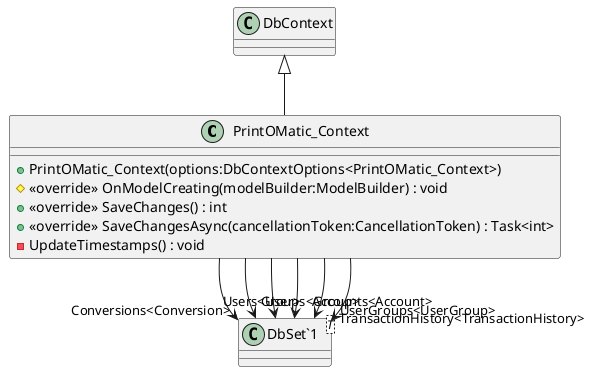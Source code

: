 @startuml
class PrintOMatic_Context {
    + PrintOMatic_Context(options:DbContextOptions<PrintOMatic_Context>)
    # <<override>> OnModelCreating(modelBuilder:ModelBuilder) : void
    + <<override>> SaveChanges() : int
    + <<override>> SaveChangesAsync(cancellationToken:CancellationToken) : Task<int>
    - UpdateTimestamps() : void
}
class "DbSet`1"<T> {
}
DbContext <|-- PrintOMatic_Context
PrintOMatic_Context --> "Conversions<Conversion>" "DbSet`1"
PrintOMatic_Context --> "Groups<Group>" "DbSet`1"
PrintOMatic_Context --> "TransactionHistory<TransactionHistory>" "DbSet`1"
PrintOMatic_Context --> "Accounts<Account>" "DbSet`1"
PrintOMatic_Context --> "Users<User>" "DbSet`1"
PrintOMatic_Context --> "UserGroups<UserGroup>" "DbSet`1"
@enduml
